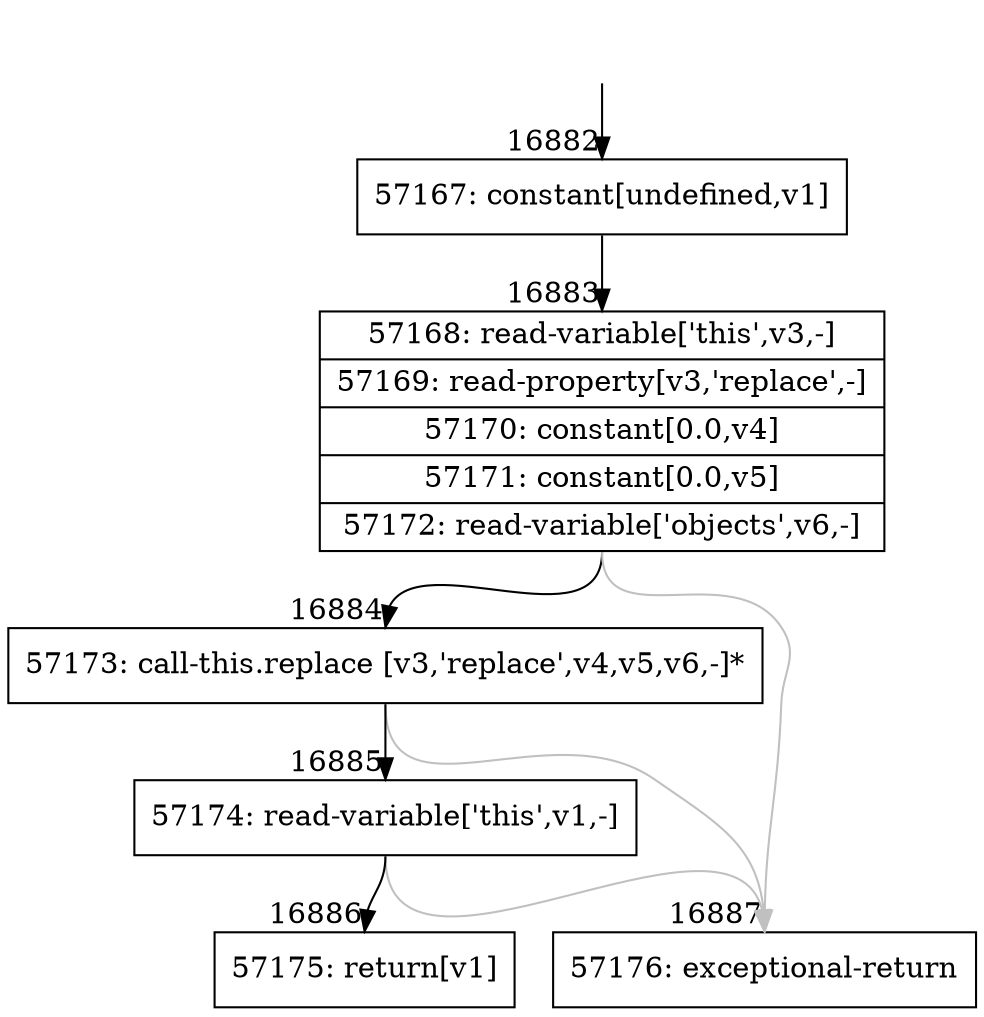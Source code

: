 digraph {
rankdir="TD"
BB_entry1444[shape=none,label=""];
BB_entry1444 -> BB16882 [tailport=s, headport=n, headlabel="    16882"]
BB16882 [shape=record label="{57167: constant[undefined,v1]}" ] 
BB16882 -> BB16883 [tailport=s, headport=n, headlabel="      16883"]
BB16883 [shape=record label="{57168: read-variable['this',v3,-]|57169: read-property[v3,'replace',-]|57170: constant[0.0,v4]|57171: constant[0.0,v5]|57172: read-variable['objects',v6,-]}" ] 
BB16883 -> BB16884 [tailport=s, headport=n, headlabel="      16884"]
BB16883 -> BB16887 [tailport=s, headport=n, color=gray, headlabel="      16887"]
BB16884 [shape=record label="{57173: call-this.replace [v3,'replace',v4,v5,v6,-]*}" ] 
BB16884 -> BB16885 [tailport=s, headport=n, headlabel="      16885"]
BB16884 -> BB16887 [tailport=s, headport=n, color=gray]
BB16885 [shape=record label="{57174: read-variable['this',v1,-]}" ] 
BB16885 -> BB16886 [tailport=s, headport=n, headlabel="      16886"]
BB16885 -> BB16887 [tailport=s, headport=n, color=gray]
BB16886 [shape=record label="{57175: return[v1]}" ] 
BB16887 [shape=record label="{57176: exceptional-return}" ] 
//#$~ 31751
}
